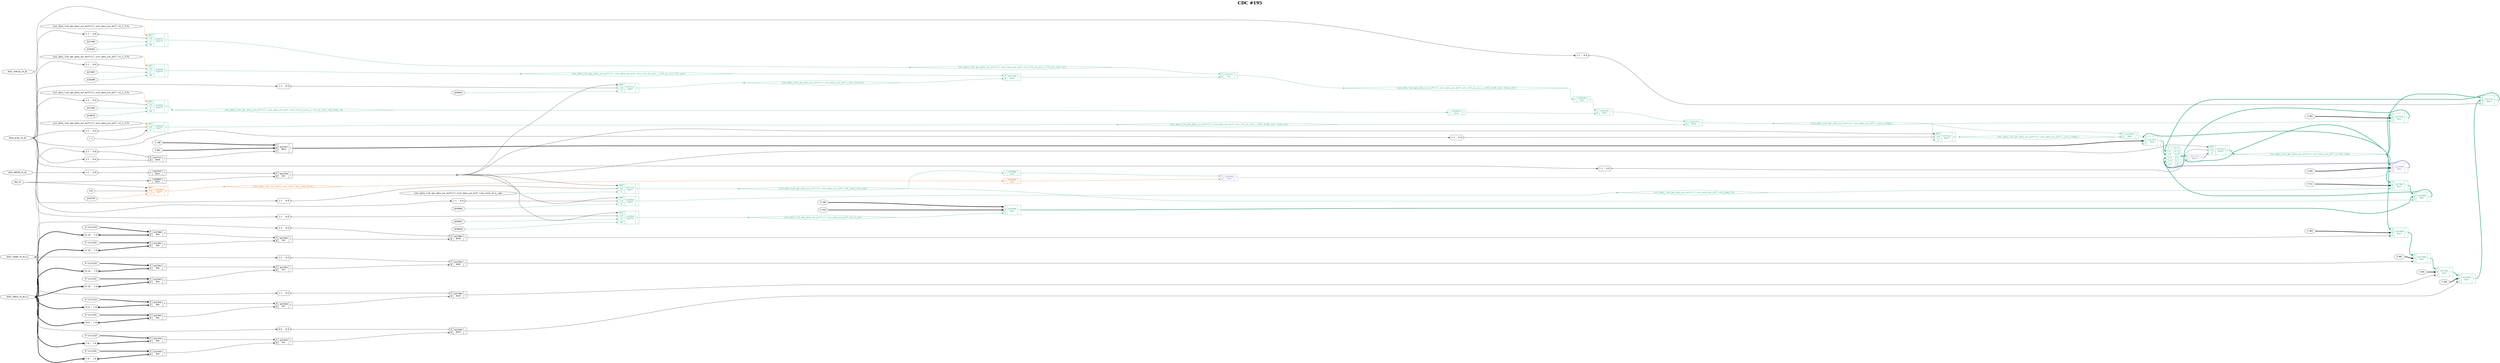 digraph "spacefibre_light_top" {
label=<<b>CDC #195</b>>;
labelloc="t"
fontsize="30"
node ["fontname"="Courier"]
edge ["fontname"="Courier"]
rankdir="LR";
remincross=true;
n42 [ shape=octagon, label="AXIS_ACLK_TX_DL", color="black", fontcolor="black", href="/src/ip_spacefibre_light_top/spacefibre_light_top.vhd#58" ];
n43 [ shape=octagon, label="AXIS_ARSTN_TX_DL", color="black", fontcolor="black", href="/src/ip_spacefibre_light_top/spacefibre_light_top.vhd#57" ];
n44 [ shape=octagon, label="AXIS_TDATA_TX_DL[1]", color="black", fontcolor="black", href="/src/ip_spacefibre_light_top/spacefibre_light_top.vhd#60" ];
n45 [ shape=octagon, label="AXIS_TUSER_TX_DL[1]", color="black", fontcolor="black", href="/src/ip_spacefibre_light_top/spacefibre_light_top.vhd#61" ];
n46 [ shape=octagon, label="AXIS_TVALID_TX_DL", color="black", fontcolor="black", href="/src/ip_spacefibre_light_top/spacefibre_light_top.vhd#63" ];
n47 [ shape=octagon, label="RST_N", color="black", fontcolor="black", href="/src/ip_spacefibre_light_top/spacefibre_light_top.vhd#44" ];
n48 [ shape=diamond, label="inst_data_link.gen_data_out_buff(1)&#9586;.inst_data_out_buff.cont_mode_flg", colorscheme="dark28", color="1", fontcolor="1", href="/src/module_data_link/data_out_buf.vhd#138" ];
n49 [ shape=diamond, label="inst_data_link.gen_data_out_buff(1)&#9586;.inst_data_out_buff.current_state", colorscheme="dark28", color="1", fontcolor="1", href="/src/module_data_link/data_out_buf.vhd#121" ];
n50 [ shape=diamond, label="inst_data_link.gen_data_out_buff(1)&#9586;.inst_data_out_buff.ints_fifo_dc_axis_s.AXIS_SLAVE_inst.reset_sync", colorscheme="dark28", color="1", fontcolor="1", href="/src/ip/fifo_dc_axis_to_custom/AXIS_SLAVE.vhd#47" ];
n51 [ shape=diamond, label="inst_data_link.gen_data_out_buff(1)&#9586;.inst_data_out_buff.ints_fifo_dc_axis_s.AXIS_SLAVE_inst.status_full", colorscheme="dark28", color="1", fontcolor="1", href="/src/ip/fifo_dc_axis_to_custom/AXIS_SLAVE.vhd#32" ];
n52 [ shape=diamond, label="inst_data_link.gen_data_out_buff(1)&#9586;.inst_data_out_buff.ints_fifo_dc_axis_s.fifo_dc_inst.cmd_flush_req", colorscheme="dark28", color="1", fontcolor="1", href="/src/ip/fifo_dc/fifo_dc.vhd#111" ];
n53 [ shape=diamond, label="inst_data_link.gen_data_out_buff(1)&#9586;.inst_data_out_buff.ints_fifo_dc_axis_s.fifo_dc_inst.full", colorscheme="dark28", color="1", fontcolor="1", href="/src/ip/fifo_dc/fifo_dc.vhd#127" ];
n54 [ shape=diamond, label="inst_data_link.gen_data_out_buff(1)&#9586;.inst_data_out_buff.ints_fifo_dc_axis_s.fifo_dc_inst.full_prev", colorscheme="dark28", color="1", fontcolor="1", href="/src/ip/fifo_dc/fifo_dc.vhd#128" ];
n55 [ shape=diamond, label="inst_data_link.gen_data_out_buff(1)&#9586;.inst_data_out_buff.last_k_char", colorscheme="dark28", color="1", fontcolor="1", href="/src/module_data_link/data_out_buf.vhd#139" ];
n56 [ shape=diamond, label="inst_data_link.gen_data_out_buff(1)&#9586;.inst_data_out_buff.link_reset_dlre_sync", colorscheme="dark28", color="1", fontcolor="1", href="/src/module_data_link/data_out_buf.vhd#162" ];
n57 [ shape=diamond, label="inst_data_link.gen_data_out_buff(1)&#9586;.inst_data_out_buff.s_axis_tready_i", colorscheme="dark28", color="1", fontcolor="1", href="/src/module_data_link/data_out_buf.vhd#135" ];
n58 [ shape=diamond, label="inst_data_link.gen_data_out_buff(1)&#9586;.inst_data_out_buff.s_axis_tready_r", colorscheme="dark28", color="1", fontcolor="1", href="/src/module_data_link/data_out_buf.vhd#136" ];
n59 [ shape=diamond, label="inst_data_link.gen_data_out_buff(1)&#9586;.inst_data_out_buff.s_axis_tvalid_i", colorscheme="dark28", color="1", fontcolor="1", href="/src/module_data_link/data_out_buf.vhd#134" ];
n60 [ shape=diamond, label="inst_data_link.inst_data_link_reset.lane_reset_dlre_i", colorscheme="dark28", color="2", fontcolor="2", href="/src/module_data_link/data_link_reset.vhd#73" ];
{ rank="source"; n42; n43; n44; n45; n46; n47;}
{ rank="sink";}
v0 [ label="inst_data_link.gen_data_out_buff(1)&#9586;.inst_data_out_buff.rst_n_fifo" ];
v2 [ label="$227405" ];
v3 [ label="$236382" ];
c66 [ shape=record, label="{{<p61> ARST|<p62> CLK|<p63> D|<p64> EN}|$236377\n$adffe|{<p65> Q}}", colorscheme="dark28", color="1", fontcolor="1" , href="/src/ip/fifo_dc/fifo_dc.vhd#256"  ];
x1 [ shape=record, style=rounded, label="<s0> 1:1 - 0:0 ", color="black", fontcolor="black" ];
x1:e -> c66:p62:w [arrowhead=odiamond, arrowtail=odiamond, dir=both, color="black", fontcolor="black", label=""];
v4 [ label="inst_data_link.gen_data_out_buff(1)&#9586;.inst_data_out_buff.rst_n_fifo" ];
v6 [ label="$227407" ];
v7 [ label="$236389" ];
c67 [ shape=record, label="{{<p61> ARST|<p62> CLK|<p63> D|<p64> EN}|$236384\n$adffe|{<p65> Q}}", colorscheme="dark28", color="1", fontcolor="1" , href="/src/ip/fifo_dc/fifo_dc.vhd#256"  ];
x5 [ shape=record, style=rounded, label="<s0> 1:1 - 0:0 ", color="black", fontcolor="black" ];
x5:e -> c67:p62:w [arrowhead=odiamond, arrowtail=odiamond, dir=both, color="black", fontcolor="black", label=""];
v8 [ label="inst_data_link.gen_data_out_buff(1)&#9586;.inst_data_out_buff.rst_n_fifo" ];
v10 [ label="$227492" ];
v11 [ label="$236554" ];
c68 [ shape=record, label="{{<p61> ARST|<p62> CLK|<p63> D|<p64> EN}|$236553\n$adffe|{<p65> Q}}", colorscheme="dark28", color="1", fontcolor="1" , href="/src/ip/fifo_dc/fifo_dc.vhd#440"  ];
x9 [ shape=record, style=rounded, label="<s0> 1:1 - 0:0 ", color="black", fontcolor="black" ];
x9:e -> c68:p62:w [arrowhead=odiamond, arrowtail=odiamond, dir=both, color="black", fontcolor="black", label=""];
v13 [ label="$226657" ];
v14 [ label="$238530" ];
c69 [ shape=record, label="{{<p61> ARST|<p62> CLK|<p63> D|<p64> EN}|$238529\n$adffe|{<p65> Q}}", colorscheme="dark28", color="1", fontcolor="1" , href="/src/module_data_link/data_out_buf.vhd#372"  ];
x12 [ shape=record, style=rounded, label="<s0> 1:1 - 0:0 ", color="black", fontcolor="black" ];
x12:e -> c69:p62:w [arrowhead=odiamond, arrowtail=odiamond, dir=both, color="black", fontcolor="black", label=""];
c72 [ shape=record, label="{{<p70> A}|$236070\n$not|{<p71> Y}}", colorscheme="dark28", color="2", fontcolor="2" ];
v16 [ label="$226566" ];
c73 [ shape=record, label="{{<p61> ARST|<p62> CLK|<p63> D}|$226962\n$adff|{<p65> Q}}", colorscheme="dark28", color="1", fontcolor="1" , href="/src/module_data_link/data_out_buf.vhd#237"  ];
x15 [ shape=record, style=rounded, label="<s0> 1:1 - 0:0 ", color="black", fontcolor="black" ];
x15:e -> c73:p62:w [arrowhead=odiamond, arrowtail=odiamond, dir=both, color="black", fontcolor="black", label=""];
c74 [ shape=record, label="{{<p61> ARST|<p62> CLK|<p63> D}|$227114\n$adff|{<p65> Q}}", colorscheme="dark28", color="1", fontcolor="1" , href="/src/module_data_link/data_out_buf.vhd#266"  ];
x17 [ shape=record, style=rounded, label="<s0> 1:1 - 0:0 ", color="black", fontcolor="black" ];
x17:e -> c74:p62:w [arrowhead=odiamond, arrowtail=odiamond, dir=both, color="black", fontcolor="black", label=""];
v18 [ label="8'11111110" ];
c76 [ shape=record, label="{{<p70> A|<p75> B}|$227033\n$eq|{<p71> Y}}", href="/src/module_data_link/data_out_buf.vhd#326"  ];
x19 [ shape=record, style=rounded, label="<s0> 7:0 - 7:0 ", color="black", fontcolor="black" ];
x19:e -> c76:p75:w [arrowhead=odiamond, arrowtail=odiamond, dir=both, color="black", fontcolor="black", style="setlinewidth(3)", label=""];
v20 [ label="8'11111101" ];
c77 [ shape=record, label="{{<p70> A|<p75> B}|$227034\n$eq|{<p71> Y}}", href="/src/module_data_link/data_out_buf.vhd#326"  ];
x21 [ shape=record, style=rounded, label="<s0> 7:0 - 7:0 ", color="black", fontcolor="black" ];
x21:e -> c77:p75:w [arrowhead=odiamond, arrowtail=odiamond, dir=both, color="black", fontcolor="black", style="setlinewidth(3)", label=""];
v22 [ label="8'11111110" ];
c78 [ shape=record, label="{{<p70> A|<p75> B}|$227042\n$eq|{<p71> Y}}", href="/src/module_data_link/data_out_buf.vhd#332"  ];
x23 [ shape=record, style=rounded, label="<s0> 15:8 - 7:0 ", color="black", fontcolor="black" ];
x23:e -> c78:p75:w [arrowhead=odiamond, arrowtail=odiamond, dir=both, color="black", fontcolor="black", style="setlinewidth(3)", label=""];
v24 [ label="8'11111101" ];
c79 [ shape=record, label="{{<p70> A|<p75> B}|$227043\n$eq|{<p71> Y}}", href="/src/module_data_link/data_out_buf.vhd#332"  ];
x25 [ shape=record, style=rounded, label="<s0> 15:8 - 7:0 ", color="black", fontcolor="black" ];
x25:e -> c79:p75:w [arrowhead=odiamond, arrowtail=odiamond, dir=both, color="black", fontcolor="black", style="setlinewidth(3)", label=""];
v26 [ label="8'11111110" ];
c80 [ shape=record, label="{{<p70> A|<p75> B}|$227051\n$eq|{<p71> Y}}", href="/src/module_data_link/data_out_buf.vhd#338"  ];
x27 [ shape=record, style=rounded, label="<s0> 23:16 - 7:0 ", color="black", fontcolor="black" ];
x27:e -> c80:p75:w [arrowhead=odiamond, arrowtail=odiamond, dir=both, color="black", fontcolor="black", style="setlinewidth(3)", label=""];
v28 [ label="8'11111101" ];
c81 [ shape=record, label="{{<p70> A|<p75> B}|$227052\n$eq|{<p71> Y}}", href="/src/module_data_link/data_out_buf.vhd#338"  ];
x29 [ shape=record, style=rounded, label="<s0> 23:16 - 7:0 ", color="black", fontcolor="black" ];
x29:e -> c81:p75:w [arrowhead=odiamond, arrowtail=odiamond, dir=both, color="black", fontcolor="black", style="setlinewidth(3)", label=""];
v30 [ label="8'11111110" ];
c82 [ shape=record, label="{{<p70> A|<p75> B}|$227060\n$eq|{<p71> Y}}", href="/src/module_data_link/data_out_buf.vhd#344"  ];
x31 [ shape=record, style=rounded, label="<s0> 31:24 - 7:0 ", color="black", fontcolor="black" ];
x31:e -> c82:p75:w [arrowhead=odiamond, arrowtail=odiamond, dir=both, color="black", fontcolor="black", style="setlinewidth(3)", label=""];
v32 [ label="8'11111101" ];
c83 [ shape=record, label="{{<p70> A|<p75> B}|$227061\n$eq|{<p71> Y}}", href="/src/module_data_link/data_out_buf.vhd#344"  ];
x33 [ shape=record, style=rounded, label="<s0> 31:24 - 7:0 ", color="black", fontcolor="black" ];
x33:e -> c83:p75:w [arrowhead=odiamond, arrowtail=odiamond, dir=both, color="black", fontcolor="black", style="setlinewidth(3)", label=""];
c84 [ shape=record, label="{{<p70> A|<p75> B}|$227019\n$and|{<p71> Y}}", colorscheme="dark28", color="1", fontcolor="1" , href="/src/module_data_link/data_out_buf.vhd#313"  ];
c85 [ shape=record, label="{{<p70> A|<p75> B}|$227035\n$or|{<p71> Y}}", href="/src/module_data_link/data_out_buf.vhd#326"  ];
c86 [ shape=record, label="{{<p70> A|<p75> B}|$227036\n$and|{<p71> Y}}", href="/src/module_data_link/data_out_buf.vhd#326"  ];
x34 [ shape=record, style=rounded, label="<s0> 0:0 - 0:0 ", color="black", fontcolor="black" ];
x34:e -> c86:p70:w [arrowhead=odiamond, arrowtail=odiamond, dir=both, color="black", fontcolor="black", label=""];
c87 [ shape=record, label="{{<p70> A|<p75> B}|$227044\n$or|{<p71> Y}}", href="/src/module_data_link/data_out_buf.vhd#332"  ];
c88 [ shape=record, label="{{<p70> A|<p75> B}|$227045\n$and|{<p71> Y}}", href="/src/module_data_link/data_out_buf.vhd#332"  ];
x35 [ shape=record, style=rounded, label="<s0> 1:1 - 0:0 ", color="black", fontcolor="black" ];
x35:e -> c88:p70:w [arrowhead=odiamond, arrowtail=odiamond, dir=both, color="black", fontcolor="black", label=""];
c89 [ shape=record, label="{{<p70> A|<p75> B}|$227053\n$or|{<p71> Y}}", href="/src/module_data_link/data_out_buf.vhd#338"  ];
c90 [ shape=record, label="{{<p70> A|<p75> B}|$227054\n$and|{<p71> Y}}", href="/src/module_data_link/data_out_buf.vhd#338"  ];
x36 [ shape=record, style=rounded, label="<s0> 2:2 - 0:0 ", color="black", fontcolor="black" ];
x36:e -> c90:p70:w [arrowhead=odiamond, arrowtail=odiamond, dir=both, color="black", fontcolor="black", label=""];
c91 [ shape=record, label="{{<p70> A|<p75> B}|$227062\n$or|{<p71> Y}}", href="/src/module_data_link/data_out_buf.vhd#344"  ];
c92 [ shape=record, label="{{<p70> A|<p75> B}|$227063\n$and|{<p71> Y}}", href="/src/module_data_link/data_out_buf.vhd#344"  ];
x37 [ shape=record, style=rounded, label="<s0> 3:3 - 0:0 ", color="black", fontcolor="black" ];
x37:e -> c92:p70:w [arrowhead=odiamond, arrowtail=odiamond, dir=both, color="black", fontcolor="black", label=""];
c93 [ shape=record, label="{{<p70> A|<p75> B}|$227121\n$and|{<p71> Y}}", href="/src/module_data_link/data_out_buf.vhd#375"  ];
x38 [ shape=record, style=rounded, label="<s0> 3:3 - 0:0 ", color="black", fontcolor="black" ];
x38:e -> c93:p70:w [arrowhead=odiamond, arrowtail=odiamond, dir=both, color="black", fontcolor="black", label=""];
x39 [ shape=record, style=rounded, label="<s0> 1:1 - 0:0 ", color="black", fontcolor="black" ];
x39:e -> c93:p75:w [arrowhead=odiamond, arrowtail=odiamond, dir=both, color="black", fontcolor="black", label=""];
c94 [ shape=record, label="{{<p70> A}|$227257\n$not|{<p71> Y}}", href="/src/module_data_link/data_out_buf.vhd#521"  ];
x40 [ shape=record, style=rounded, label="<s0> 1:1 - 0:0 ", color="black", fontcolor="black" ];
x40:e -> c94:p70:w [arrowhead=odiamond, arrowtail=odiamond, dir=both, color="black", fontcolor="black", label=""];
c95 [ shape=record, label="{{<p70> A|<p75> B}|$227259\n$or|{<p71> Y}}", href="/src/module_data_link/data_out_buf.vhd#521"  ];
c96 [ shape=record, label="{{<p70> A}|$226986\n$not|{<p71> Y}}", colorscheme="dark28", color="1", fontcolor="1" , href="/src/module_data_link/data_out_buf.vhd#283"  ];
c97 [ shape=record, label="{{<p70> A|<p75> B}|$226988\n$and|{<p71> Y}}", colorscheme="dark28", color="3", fontcolor="3" , href="/src/module_data_link/data_out_buf.vhd#283"  ];
v42 [ label="inst_data_link.gen_data_out_buff(1)&#9586;.inst_data_out_buff.link_reset_dlre_reg1" ];
c98 [ shape=record, label="{{<p61> ARST|<p62> CLK|<p63> D}|$227116\n$adff|{<p65> Q}}", colorscheme="dark28", color="1", fontcolor="1" , href="/src/module_data_link/data_out_buf.vhd#266"  ];
x41 [ shape=record, style=rounded, label="<s0> 1:1 - 0:0 ", color="black", fontcolor="black" ];
x41:e -> c98:p62:w [arrowhead=odiamond, arrowtail=odiamond, dir=both, color="black", fontcolor="black", label=""];
v43 [ label="3'001" ];
c100 [ shape=record, label="{{<p70> A|<p75> B|<p99> S}|$227018\n$mux|{<p71> Y}}", colorscheme="dark28", color="1", fontcolor="1" , href="/src/module_data_link/data_out_buf.vhd#309"  ];
v44 [ label="3'100" ];
v45 [ label="3'001" ];
c101 [ shape=record, label="{{<p70> A|<p75> B|<p99> S}|$227027\n$mux|{<p71> Y}}", href="/src/module_data_link/data_out_buf.vhd#318"  ];
c102 [ shape=record, label="{{<p70> A|<p75> B|<p99> S}|$227032\n$mux|{<p71> Y}}", colorscheme="dark28", color="1", fontcolor="1" , href="/src/module_data_link/data_out_buf.vhd#313"  ];
v46 [ label="3'001" ];
c103 [ shape=record, label="{{<p70> A|<p75> B|<p99> S}|$227089\n$mux|{<p71> Y}}", colorscheme="dark28", color="1", fontcolor="1" , href="/src/module_data_link/data_out_buf.vhd#326"  ];
v47 [ label="3'001" ];
c104 [ shape=record, label="{{<p70> A|<p75> B|<p99> S}|$227090\n$mux|{<p71> Y}}", colorscheme="dark28", color="1", fontcolor="1" , href="/src/module_data_link/data_out_buf.vhd#326"  ];
v48 [ label="3'001" ];
c105 [ shape=record, label="{{<p70> A|<p75> B|<p99> S}|$227091\n$mux|{<p71> Y}}", colorscheme="dark28", color="1", fontcolor="1" , href="/src/module_data_link/data_out_buf.vhd#326"  ];
v49 [ label="3'001" ];
c106 [ shape=record, label="{{<p70> A|<p75> B|<p99> S}|$227092\n$mux|{<p71> Y}}", colorscheme="dark28", color="1", fontcolor="1" , href="/src/module_data_link/data_out_buf.vhd#326"  ];
c107 [ shape=record, label="{{<p70> A|<p75> B|<p99> S}|$227101\n$mux|{<p71> Y}}", colorscheme="dark28", color="1", fontcolor="1" , href="/src/module_data_link/data_out_buf.vhd#325"  ];
x50 [ shape=record, style=rounded, label="<s0> 1:1 - 0:0 ", color="black", fontcolor="black" ];
x50:e -> c107:p99:w [arrowhead=odiamond, arrowtail=odiamond, dir=both, color="black", fontcolor="black", label=""];
c108 [ shape=record, label="{{<p70> A|<p99> S}|$227102\n$bmux|{<p71> Y}}", colorscheme="dark28", color="3", fontcolor="3" , href="/src/module_data_link/data_out_buf.vhd#281"  ];
x51 [ shape=record, style=rounded, label="X -&gt; 23:15 |<s4> 2:0 - 14:12 |<s3> 2:0 - 11:9 |<s2> 2:0 - 8:6 |<s1> 2:0 - 5:3 |<s0> 2:0 - 2:0 ", colorscheme="dark28", color="1", fontcolor="1" ];
x51:e -> c108:p70:w [arrowhead=odiamond, arrowtail=odiamond, dir=both, colorscheme="dark28", color="1", fontcolor="1", style="setlinewidth(3)", label=""];
v52 [ label="3'001" ];
c109 [ shape=record, label="{{<p70> A|<p75> B|<p99> S}|$226990\n$mux|{<p71> Y}}", colorscheme="dark28", color="3", fontcolor="3" , href="/src/module_data_link/data_out_buf.vhd#283"  ];
v53 [ label="3'100" ];
v54 [ label="3'010" ];
c110 [ shape=record, label="{{<p70> A|<p75> B|<p99> S}|$226998\n$mux|{<p71> Y}}", colorscheme="dark28", color="1", fontcolor="1" , href="/src/module_data_link/data_out_buf.vhd#294"  ];
v55 [ label="3'011" ];
c111 [ shape=record, label="{{<p70> A|<p75> B|<p99> S}|$227007\n$mux|{<p71> Y}}", colorscheme="dark28", color="1", fontcolor="1" , href="/src/module_data_link/data_out_buf.vhd#292"  ];
c112 [ shape=record, label="{{<p70> A|<p75> B|<p99> S}|$227008\n$mux|{<p71> Y}}", colorscheme="dark28", color="1", fontcolor="1" , href="/src/module_data_link/data_out_buf.vhd#292"  ];
c113 [ shape=record, label="{{<p61> ARST|<p62> CLK|<p63> D}|$227112\n$adff|{<p65> Q}}", colorscheme="dark28", color="1", fontcolor="1" , href="/src/module_data_link/data_out_buf.vhd#266"  ];
x56 [ shape=record, style=rounded, label="<s0> 1:1 - 0:0 ", color="black", fontcolor="black" ];
x56:e -> c113:p62:w [arrowhead=odiamond, arrowtail=odiamond, dir=both, color="black", fontcolor="black", label=""];
v58 [ label="$226645" ];
c114 [ shape=record, label="{{<p61> ARST|<p62> CLK|<p63> D}|$227111\n$adff|{<p65> Q}}", colorscheme="dark28", color="1", fontcolor="1" , href="/src/module_data_link/data_out_buf.vhd#266"  ];
x57 [ shape=record, style=rounded, label="<s0> 1:1 - 0:0 ", color="black", fontcolor="black" ];
x57:e -> c114:p62:w [arrowhead=odiamond, arrowtail=odiamond, dir=both, color="black", fontcolor="black", label=""];
c115 [ shape=record, label="{{<p70> A}|$226146\n$not|{<p71> Y}}", colorscheme="dark28", color="1", fontcolor="1" , href="/src/ip/fifo_dc_axis_to_custom/AXIS_SLAVE.vhd#50"  ];
c116 [ shape=record, label="{{<p70> A}|$226147\n$not|{<p71> Y}}", colorscheme="dark28", color="1", fontcolor="1" , href="/src/ip/fifo_dc_axis_to_custom/AXIS_SLAVE.vhd#50"  ];
c117 [ shape=record, label="{{<p70> A|<p75> B}|$226148\n$and|{<p71> Y}}", colorscheme="dark28", color="1", fontcolor="1" , href="/src/ip/fifo_dc_axis_to_custom/AXIS_SLAVE.vhd#50"  ];
c118 [ shape=record, label="{{<p70> A|<p75> B}|$226149\n$and|{<p71> Y}}", colorscheme="dark28", color="1", fontcolor="1" , href="/src/ip/fifo_dc_axis_to_custom/AXIS_SLAVE.vhd#50"  ];
v59 [ label="inst_data_link.gen_data_out_buff(1)&#9586;.inst_data_out_buff.rst_n_fifo" ];
v61 [ label="1'1" ];
c119 [ shape=record, label="{{<p61> ARST|<p62> CLK|<p63> D}|$226156\n$adff|{<p65> Q}}", colorscheme="dark28", color="1", fontcolor="1" , href="/src/ip/fifo_dc_axis_to_custom/AXIS_SLAVE.vhd#56"  ];
x60 [ shape=record, style=rounded, label="<s0> 1:1 - 0:0 ", color="black", fontcolor="black" ];
x60:e -> c119:p62:w [arrowhead=odiamond, arrowtail=odiamond, dir=both, color="black", fontcolor="black", label=""];
c120 [ shape=record, label="{{<p70> A|<p75> B}|$227536\n$and|{<p71> Y}}", colorscheme="dark28", color="1", fontcolor="1" , href="/src/ip/fifo_dc/fifo_dc.vhd#156"  ];
c121 [ shape=record, label="{{<p70> A|<p75> B}|$227537\n$or|{<p71> Y}}", colorscheme="dark28", color="1", fontcolor="1" , href="/src/ip/fifo_dc/fifo_dc.vhd#156"  ];
v62 [ label="CLK" ];
v63 [ label="$224759" ];
c122 [ shape=record, label="{{<p61> ARST|<p62> CLK|<p63> D}|$224903\n$adff|{<p65> Q}}", colorscheme="dark28", color="2", fontcolor="2" , href="/src/module_data_link/data_link_reset.vhd#92"  ];
c123 [ shape=record, label="{{<p70> A}|$230957\n$not|{<p71> Y}}", href="/src/ip/fifo_dc/fifo_dc.vhd#440"  ];
c72:p71:e -> c97:p75:w [colorscheme="dark28", color="2", fontcolor="2", label=""];
c109:p71:e -> x51:s0:w [colorscheme="dark28", color="3", fontcolor="3", style="setlinewidth(3)", label=""];
c110:p71:e -> c112:p75:w [colorscheme="dark28", color="1", fontcolor="1", style="setlinewidth(3)", label=""];
c111:p71:e -> c112:p70:w [colorscheme="dark28", color="1", fontcolor="1", style="setlinewidth(3)", label=""];
c112:p71:e -> x51:s1:w [colorscheme="dark28", color="1", fontcolor="1", style="setlinewidth(3)", label=""];
c100:p71:e -> x51:s2:w [colorscheme="dark28", color="1", fontcolor="1", style="setlinewidth(3)", label=""];
c84:p71:e -> c102:p99:w [colorscheme="dark28", color="1", fontcolor="1", label=""];
c101:p71:e -> c102:p75:w [color="black", fontcolor="black", style="setlinewidth(3)", label=""];
c102:p71:e -> x51:s3:w [colorscheme="dark28", color="1", fontcolor="1", style="setlinewidth(3)", label=""];
c76:p71:e -> c85:p70:w [color="black", fontcolor="black", label=""];
c77:p71:e -> c85:p75:w [color="black", fontcolor="black", label=""];
c123:p71:e -> c95:p75:w [color="black", fontcolor="black", label=""];
c85:p71:e -> c86:p75:w [color="black", fontcolor="black", label=""];
c86:p71:e -> c106:p99:w [color="black", fontcolor="black", label=""];
c78:p71:e -> c87:p70:w [color="black", fontcolor="black", label=""];
c79:p71:e -> c87:p75:w [color="black", fontcolor="black", label=""];
c87:p71:e -> c88:p75:w [color="black", fontcolor="black", label=""];
c88:p71:e -> c105:p99:w [color="black", fontcolor="black", label=""];
c80:p71:e -> c89:p70:w [color="black", fontcolor="black", label=""];
c81:p71:e -> c89:p75:w [color="black", fontcolor="black", label=""];
c89:p71:e -> c90:p75:w [color="black", fontcolor="black", label=""];
c90:p71:e -> c104:p99:w [color="black", fontcolor="black", label=""];
c107:p71:e -> x51:s4:w [colorscheme="dark28", color="1", fontcolor="1", style="setlinewidth(3)", label=""];
c82:p71:e -> c91:p70:w [color="black", fontcolor="black", label=""];
c83:p71:e -> c91:p75:w [color="black", fontcolor="black", label=""];
c91:p71:e -> c92:p75:w [color="black", fontcolor="black", label=""];
c92:p71:e -> c103:p99:w [color="black", fontcolor="black", label=""];
c103:p71:e -> c104:p70:w [colorscheme="dark28", color="1", fontcolor="1", style="setlinewidth(3)", label=""];
c104:p71:e -> c105:p70:w [colorscheme="dark28", color="1", fontcolor="1", style="setlinewidth(3)", label=""];
c105:p71:e -> c106:p70:w [colorscheme="dark28", color="1", fontcolor="1", style="setlinewidth(3)", label=""];
c106:p71:e -> c107:p75:w [colorscheme="dark28", color="1", fontcolor="1", style="setlinewidth(3)", label=""];
c115:p71:e -> c117:p70:w [colorscheme="dark28", color="1", fontcolor="1", label=""];
c116:p71:e -> c117:p75:w [colorscheme="dark28", color="1", fontcolor="1", label=""];
c108:p71:e -> c74:p63:w [colorscheme="dark28", color="3", fontcolor="3", style="setlinewidth(3)", label=""];
c117:p71:e -> c118:p70:w [colorscheme="dark28", color="1", fontcolor="1", label=""];
c120:p71:e -> c121:p75:w [colorscheme="dark28", color="1", fontcolor="1", label=""];
n42:e -> x12:s0:w [color="black", fontcolor="black", label=""];
n42:e -> x15:s0:w [color="black", fontcolor="black", label=""];
n42:e -> x17:s0:w [color="black", fontcolor="black", label=""];
n42:e -> x1:s0:w [color="black", fontcolor="black", label=""];
n42:e -> x41:s0:w [color="black", fontcolor="black", label=""];
n42:e -> x56:s0:w [color="black", fontcolor="black", label=""];
n42:e -> x57:s0:w [color="black", fontcolor="black", label=""];
n42:e -> x5:s0:w [color="black", fontcolor="black", label=""];
n42:e -> x60:s0:w [color="black", fontcolor="black", label=""];
n42:e -> x9:s0:w [color="black", fontcolor="black", label=""];
n43:e -> x40:s0:w [color="black", fontcolor="black", label=""];
n44:e -> x19:s0:w [color="black", fontcolor="black", style="setlinewidth(3)", label=""];
n44:e -> x21:s0:w [color="black", fontcolor="black", style="setlinewidth(3)", label=""];
n44:e -> x23:s0:w [color="black", fontcolor="black", style="setlinewidth(3)", label=""];
n44:e -> x25:s0:w [color="black", fontcolor="black", style="setlinewidth(3)", label=""];
n44:e -> x27:s0:w [color="black", fontcolor="black", style="setlinewidth(3)", label=""];
n44:e -> x29:s0:w [color="black", fontcolor="black", style="setlinewidth(3)", label=""];
n44:e -> x31:s0:w [color="black", fontcolor="black", style="setlinewidth(3)", label=""];
n44:e -> x33:s0:w [color="black", fontcolor="black", style="setlinewidth(3)", label=""];
n45:e -> x34:s0:w [color="black", fontcolor="black", label=""];
n45:e -> x35:s0:w [color="black", fontcolor="black", label=""];
n45:e -> x36:s0:w [color="black", fontcolor="black", label=""];
n45:e -> x37:s0:w [color="black", fontcolor="black", label=""];
n45:e -> x38:s0:w [color="black", fontcolor="black", label=""];
n46:e -> x39:s0:w [color="black", fontcolor="black", label=""];
n46:e -> x50:s0:w [color="black", fontcolor="black", label=""];
n47:e -> c122:p61:w [color="black", fontcolor="black", label=""];
n47:e -> c123:p70:w [color="black", fontcolor="black", label=""];
c73:p65:e -> n48:w [colorscheme="dark28", color="1", fontcolor="1", label=""];
n48:e -> c111:p99:w [colorscheme="dark28", color="1", fontcolor="1", label=""];
c74:p65:e -> n49:w [colorscheme="dark28", color="1", fontcolor="1", style="setlinewidth(3)", label=""];
n49:e -> c100:p70:w [colorscheme="dark28", color="1", fontcolor="1", style="setlinewidth(3)", label=""];
n49:e -> c102:p70:w [colorscheme="dark28", color="1", fontcolor="1", style="setlinewidth(3)", label=""];
n49:e -> c103:p70:w [colorscheme="dark28", color="1", fontcolor="1", style="setlinewidth(3)", label=""];
n49:e -> c107:p70:w [colorscheme="dark28", color="1", fontcolor="1", style="setlinewidth(3)", label=""];
n49:e -> c108:p99:w [colorscheme="dark28", color="1", fontcolor="1", style="setlinewidth(3)", label=""];
n49:e -> c109:p70:w [colorscheme="dark28", color="1", fontcolor="1", style="setlinewidth(3)", label=""];
n49:e -> c111:p70:w [colorscheme="dark28", color="1", fontcolor="1", style="setlinewidth(3)", label=""];
c94:p71:e -> c95:p70:w [color="black", fontcolor="black", label=""];
c119:p65:e -> n50:w [colorscheme="dark28", color="1", fontcolor="1", label=""];
n50:e -> c118:p75:w [colorscheme="dark28", color="1", fontcolor="1", label=""];
c121:p71:e -> n51:w [colorscheme="dark28", color="1", fontcolor="1", label=""];
n51:e -> c115:p70:w [colorscheme="dark28", color="1", fontcolor="1", label=""];
c68:p65:e -> n52:w [colorscheme="dark28", color="1", fontcolor="1", label=""];
n52:e -> c116:p70:w [colorscheme="dark28", color="1", fontcolor="1", label=""];
c66:p65:e -> n53:w [colorscheme="dark28", color="1", fontcolor="1", label=""];
n53:e -> c121:p70:w [colorscheme="dark28", color="1", fontcolor="1", label=""];
c67:p65:e -> n54:w [colorscheme="dark28", color="1", fontcolor="1", label=""];
n54:e -> c120:p70:w [colorscheme="dark28", color="1", fontcolor="1", label=""];
c69:p65:e -> n55:w [colorscheme="dark28", color="1", fontcolor="1", label=""];
n55:e -> c110:p99:w [colorscheme="dark28", color="1", fontcolor="1", label=""];
c98:p65:e -> n56:w [colorscheme="dark28", color="1", fontcolor="1", label=""];
n56:e -> c112:p99:w [colorscheme="dark28", color="1", fontcolor="1", label=""];
n56:e -> c96:p70:w [colorscheme="dark28", color="1", fontcolor="1", label=""];
c118:p71:e -> n57:w [colorscheme="dark28", color="1", fontcolor="1", label=""];
n57:e -> c100:p99:w [colorscheme="dark28", color="1", fontcolor="1", label=""];
n57:e -> c113:p63:w [colorscheme="dark28", color="1", fontcolor="1", label=""];
n57:e -> c84:p70:w [colorscheme="dark28", color="1", fontcolor="1", label=""];
c113:p65:e -> n58:w [colorscheme="dark28", color="1", fontcolor="1", label=""];
n58:e -> c84:p75:w [colorscheme="dark28", color="1", fontcolor="1", label=""];
c114:p65:e -> n59:w [colorscheme="dark28", color="1", fontcolor="1", label=""];
n59:e -> c120:p75:w [colorscheme="dark28", color="1", fontcolor="1", label=""];
n6 [ shape=point ];
c95:p71:e -> n6:w [color="black", fontcolor="black", label=""];
n6:e -> c113:p61:w [color="black", fontcolor="black", label=""];
n6:e -> c114:p61:w [color="black", fontcolor="black", label=""];
n6:e -> c69:p61:w [color="black", fontcolor="black", label=""];
n6:e -> c73:p61:w [color="black", fontcolor="black", label=""];
n6:e -> c74:p61:w [color="black", fontcolor="black", label=""];
n6:e -> c98:p61:w [color="black", fontcolor="black", label=""];
c122:p65:e -> n60:w [colorscheme="dark28", color="2", fontcolor="2", label=""];
n60:e -> c72:p70:w [colorscheme="dark28", color="2", fontcolor="2", label=""];
c93:p71:e -> c101:p99:w [color="black", fontcolor="black", label=""];
c96:p71:e -> c97:p70:w [colorscheme="dark28", color="1", fontcolor="1", label=""];
c97:p71:e -> c109:p99:w [colorscheme="dark28", color="3", fontcolor="3", label=""];
v0:e -> c66:p61:w [colorscheme="dark28", color="2", fontcolor="2", label=""];
v10:e -> c68:p63:w [colorscheme="dark28", color="1", fontcolor="1", label=""];
v11:e -> c68:p64:w [colorscheme="dark28", color="1", fontcolor="1", label=""];
v13:e -> c69:p63:w [colorscheme="dark28", color="1", fontcolor="1", label=""];
v14:e -> c69:p64:w [colorscheme="dark28", color="1", fontcolor="1", label=""];
v16:e -> c73:p63:w [colorscheme="dark28", color="1", fontcolor="1", label=""];
v18:e -> c76:p70:w [color="black", fontcolor="black", style="setlinewidth(3)", label=""];
v2:e -> c66:p63:w [colorscheme="dark28", color="1", fontcolor="1", label=""];
v20:e -> c77:p70:w [color="black", fontcolor="black", style="setlinewidth(3)", label=""];
v22:e -> c78:p70:w [color="black", fontcolor="black", style="setlinewidth(3)", label=""];
v24:e -> c79:p70:w [color="black", fontcolor="black", style="setlinewidth(3)", label=""];
v26:e -> c80:p70:w [color="black", fontcolor="black", style="setlinewidth(3)", label=""];
v28:e -> c81:p70:w [color="black", fontcolor="black", style="setlinewidth(3)", label=""];
v3:e -> c66:p64:w [colorscheme="dark28", color="1", fontcolor="1", label=""];
v30:e -> c82:p70:w [color="black", fontcolor="black", style="setlinewidth(3)", label=""];
v32:e -> c83:p70:w [color="black", fontcolor="black", style="setlinewidth(3)", label=""];
v4:e -> c67:p61:w [colorscheme="dark28", color="2", fontcolor="2", label=""];
v42:e -> c98:p63:w [colorscheme="dark28", color="1", fontcolor="1", label=""];
v43:e -> c100:p75:w [color="black", fontcolor="black", style="setlinewidth(3)", label=""];
v44:e -> c101:p70:w [color="black", fontcolor="black", style="setlinewidth(3)", label=""];
v45:e -> c101:p75:w [color="black", fontcolor="black", style="setlinewidth(3)", label=""];
v46:e -> c103:p75:w [color="black", fontcolor="black", style="setlinewidth(3)", label=""];
v47:e -> c104:p75:w [color="black", fontcolor="black", style="setlinewidth(3)", label=""];
v48:e -> c105:p75:w [color="black", fontcolor="black", style="setlinewidth(3)", label=""];
v49:e -> c106:p75:w [color="black", fontcolor="black", style="setlinewidth(3)", label=""];
v52:e -> c109:p75:w [color="black", fontcolor="black", style="setlinewidth(3)", label=""];
v53:e -> c110:p70:w [color="black", fontcolor="black", style="setlinewidth(3)", label=""];
v54:e -> c110:p75:w [color="black", fontcolor="black", style="setlinewidth(3)", label=""];
v55:e -> c111:p75:w [color="black", fontcolor="black", style="setlinewidth(3)", label=""];
v58:e -> c114:p63:w [colorscheme="dark28", color="1", fontcolor="1", label=""];
v59:e -> c119:p61:w [colorscheme="dark28", color="2", fontcolor="2", label=""];
v6:e -> c67:p63:w [colorscheme="dark28", color="1", fontcolor="1", label=""];
v61:e -> c119:p63:w [color="black", fontcolor="black", label=""];
v62:e -> c122:p62:w [color="black", fontcolor="black", label=""];
v63:e -> c122:p63:w [colorscheme="dark28", color="2", fontcolor="2", label=""];
v7:e -> c67:p64:w [colorscheme="dark28", color="1", fontcolor="1", label=""];
v8:e -> c68:p61:w [colorscheme="dark28", color="2", fontcolor="2", label=""];
}
